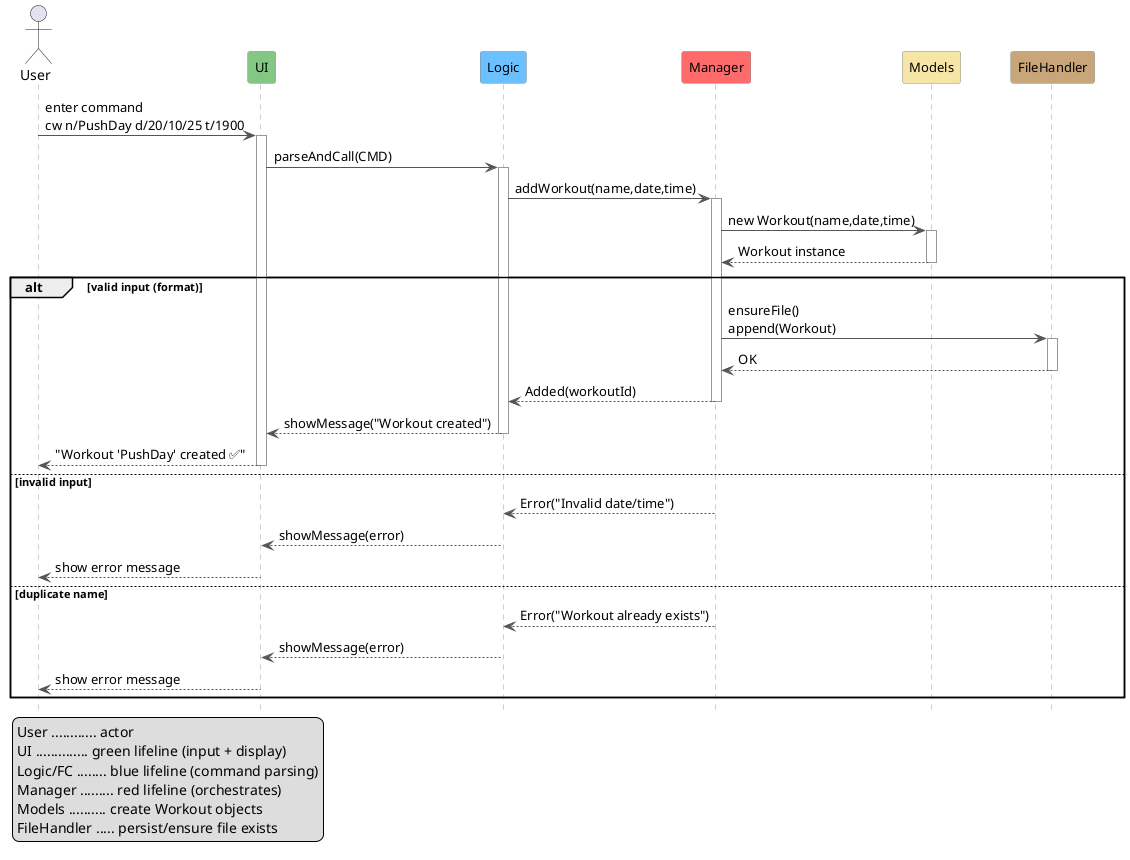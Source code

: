 @startuml
' === Styling (colors roughly match your sketch: green, blue, red, brown) ===
skinparam shadowing false
hide footbox

skinparam sequence {
  ArrowThickness 1
  ParticipantPadding 20
  BoxPadding 10
  LifelineBorderColor #999999
  LifelineBackgroundColor #ffffff
  ArrowColor #555555
}
skinparam participant {
  FontSize 13
  BorderColor #888888
  BackgroundColor #ffffff
}

actor User as U
participant "UI" as UI #84C684
participant "Logic" as L #6BC1FF
participant "Manager" as M #FF6B6B
participant "Models" as MDL #F5E6A8
participant "FileHandler" as FH #C9A57A

' === Main happy path ===
U -> UI : enter command\ncw n/PushDay d/20/10/25 t/1900
activate UI

UI -> L : parseAndCall(CMD)
activate L

L -> M : addWorkout(name,date,time)
activate M

M -> MDL : new Workout(name,date,time)
activate MDL
MDL --> M : Workout instance
deactivate MDL

alt valid input (format)
M -> FH : ensureFile()\nappend(Workout)
activate FH
FH --> M : OK
deactivate FH
M --> L : Added(workoutId)
deactivate M

L --> UI : showMessage("Workout created")
deactivate L

UI --> U : "Workout 'PushDay' created ✅"
deactivate UI

' === Optional validations (reflecting your side notes) ===
else invalid input

  M --> L : Error("Invalid date/time")
  L --> UI : showMessage(error)
  UI --> U : show error message
else duplicate name
  M --> L : Error("Workout already exists")
  L --> UI : showMessage(error)
  UI --> U : show error message
end

' === Quick legend ===
legend left
  User ............ actor
  UI .............. green lifeline (input + display)
  Logic/FC ........ blue lifeline (command parsing)
  Manager ......... red lifeline (orchestrates)
  Models .......... create Workout objects
  FileHandler ..... persist/ensure file exists
endlegend
@enduml
